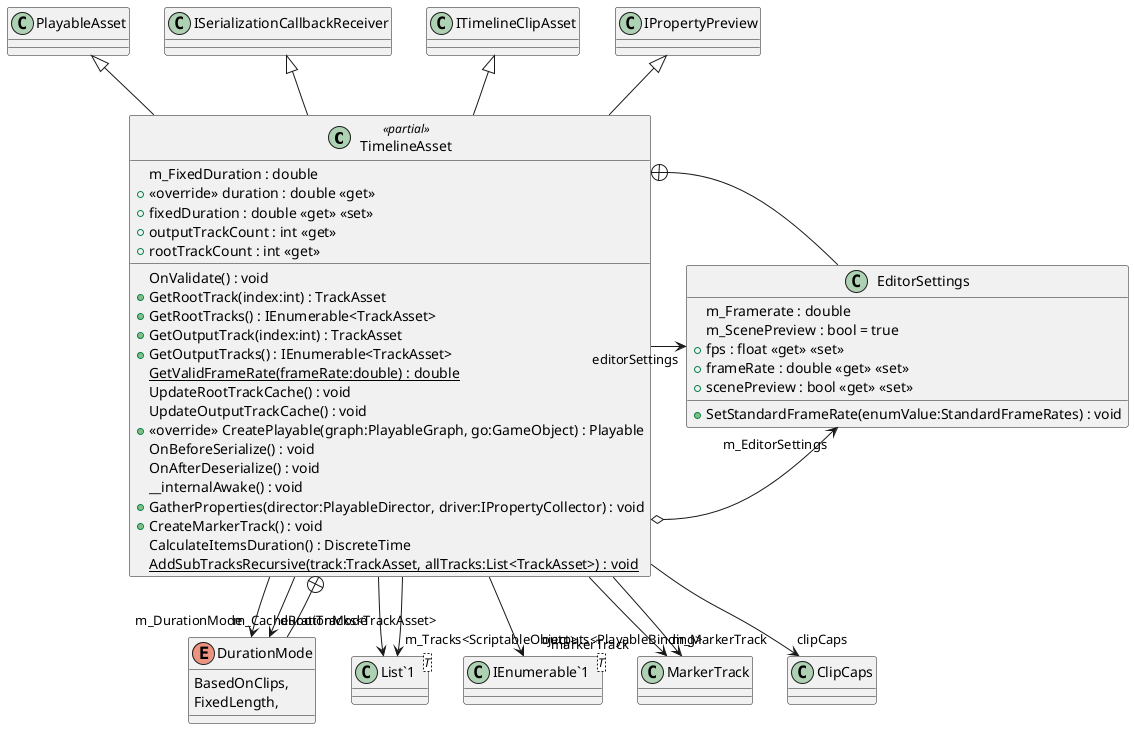 @startuml
class TimelineAsset <<partial>> {
    m_FixedDuration : double
    + <<override>> duration : double <<get>>
    + fixedDuration : double <<get>> <<set>>
    + outputTrackCount : int <<get>>
    + rootTrackCount : int <<get>>
    OnValidate() : void
    + GetRootTrack(index:int) : TrackAsset
    + GetRootTracks() : IEnumerable<TrackAsset>
    + GetOutputTrack(index:int) : TrackAsset
    + GetOutputTracks() : IEnumerable<TrackAsset>
    {static} GetValidFrameRate(frameRate:double) : double
    UpdateRootTrackCache() : void
    UpdateOutputTrackCache() : void
    + <<override>> CreatePlayable(graph:PlayableGraph, go:GameObject) : Playable
    OnBeforeSerialize() : void
    OnAfterDeserialize() : void
    __internalAwake() : void
    + GatherProperties(director:PlayableDirector, driver:IPropertyCollector) : void
    + CreateMarkerTrack() : void
    CalculateItemsDuration() : DiscreteTime
    {static} AddSubTracksRecursive(track:TrackAsset, allTracks:List<TrackAsset>) : void
}
enum DurationMode {
    BasedOnClips,
    FixedLength,
}
class EditorSettings {
    m_Framerate : double
    m_ScenePreview : bool = true
    + fps : float <<get>> <<set>>
    + frameRate : double <<get>> <<set>>
    + SetStandardFrameRate(enumValue:StandardFrameRates) : void
    + scenePreview : bool <<get>> <<set>>
}
class "List`1"<T> {
}
class "IEnumerable`1"<T> {
}
PlayableAsset <|-- TimelineAsset
ISerializationCallbackReceiver <|-- TimelineAsset
ITimelineClipAsset <|-- TimelineAsset
IPropertyPreview <|-- TimelineAsset
TimelineAsset --> "m_Tracks<ScriptableObject>" "List`1"
TimelineAsset --> "m_CacheRootTracks<TrackAsset>" "List`1"
TimelineAsset o-> "m_EditorSettings" EditorSettings
TimelineAsset --> "m_DurationMode" DurationMode
TimelineAsset --> "m_MarkerTrack" MarkerTrack
TimelineAsset --> "editorSettings" EditorSettings
TimelineAsset --> "durationMode" DurationMode
TimelineAsset --> "outputs<PlayableBinding>" "IEnumerable`1"
TimelineAsset --> "clipCaps" ClipCaps
TimelineAsset --> "markerTrack" MarkerTrack
TimelineAsset +-- DurationMode
TimelineAsset +-- EditorSettings
@enduml
